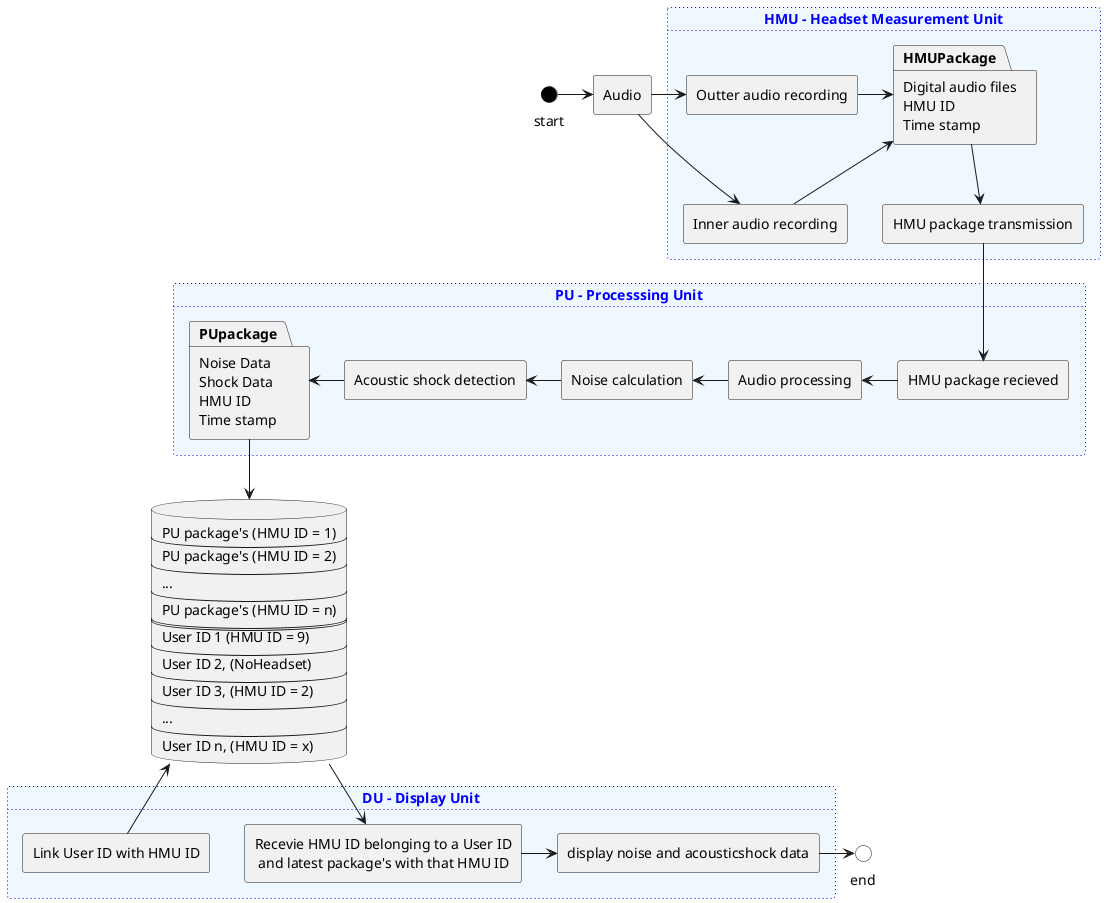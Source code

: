 
@startuml dataFlowDiagram

   
      
    interface start #Black
    agent au as "Audio"

    card HMU as "HMU - Headset Measurement Unit" #aliceblue;line:blue;line.dotted;text:blue {
        agent InnerRecau as "Inner audio recording"
        agent OutterRecau as "Outter audio recording"
        package HMUPackage as "Digital audio files\nHMU ID\nTime stamp" 
        agent hmupacktrans as "HMU package transmission"
    }

    card PU as "PU - Processsing Unit" #aliceblue;line:blue;line.dotted;text:blue {
        agent hmupackrece as "HMU package recieved"
        agent auproc as "Audio processing" 
        agent noisemes as "Noise calculation"
        agent acshokdet as "Acoustic shock detection"
        package PUpackage as "Noise Data\nShock Data\nHMU ID\nTime stamp"
    }

    database DB as "
        PU package's (HMU ID = 1)
        ----
        PU package's (HMU ID = 2)
        ----
        ...
        ----
        PU package's (HMU ID = n)
        ====
        User ID 1 (HMU ID = 9)
        ----
        User ID 2, (NoHeadset)
        ----
        User ID 3, (HMU ID = 2)
        ---
        ...
        ---
        User ID n, (HMU ID = x)
        " 
    card DU as "DU - Display Unit" #aliceblue;line:blue;line.dotted;text:blue {
        agent recPUpack as "Recevie HMU ID belonging to a User ID\n and latest package's with that HMU ID"
        agent displayData as "display noise and acousticshock data"
            agent enableUser as "Link User ID with HMU ID"

    }
    interface end #white

    start -> au
    au -> OutterRecau
    au --> InnerRecau
    OutterRecau -> HMUPackage
    HMUPackage <-- InnerRecau
    HMUPackage --> hmupacktrans
    hmupacktrans --> hmupackrece
    auproc <- hmupackrece
    noisemes <- auproc
    acshokdet <- noisemes  
    PUpackage <- acshokdet
    PUpackage --> DB 
    DB -> recPUpack
    DB <-- enableUser
    recPUpack -> displayData
    displayData -> end



    
@enduml

